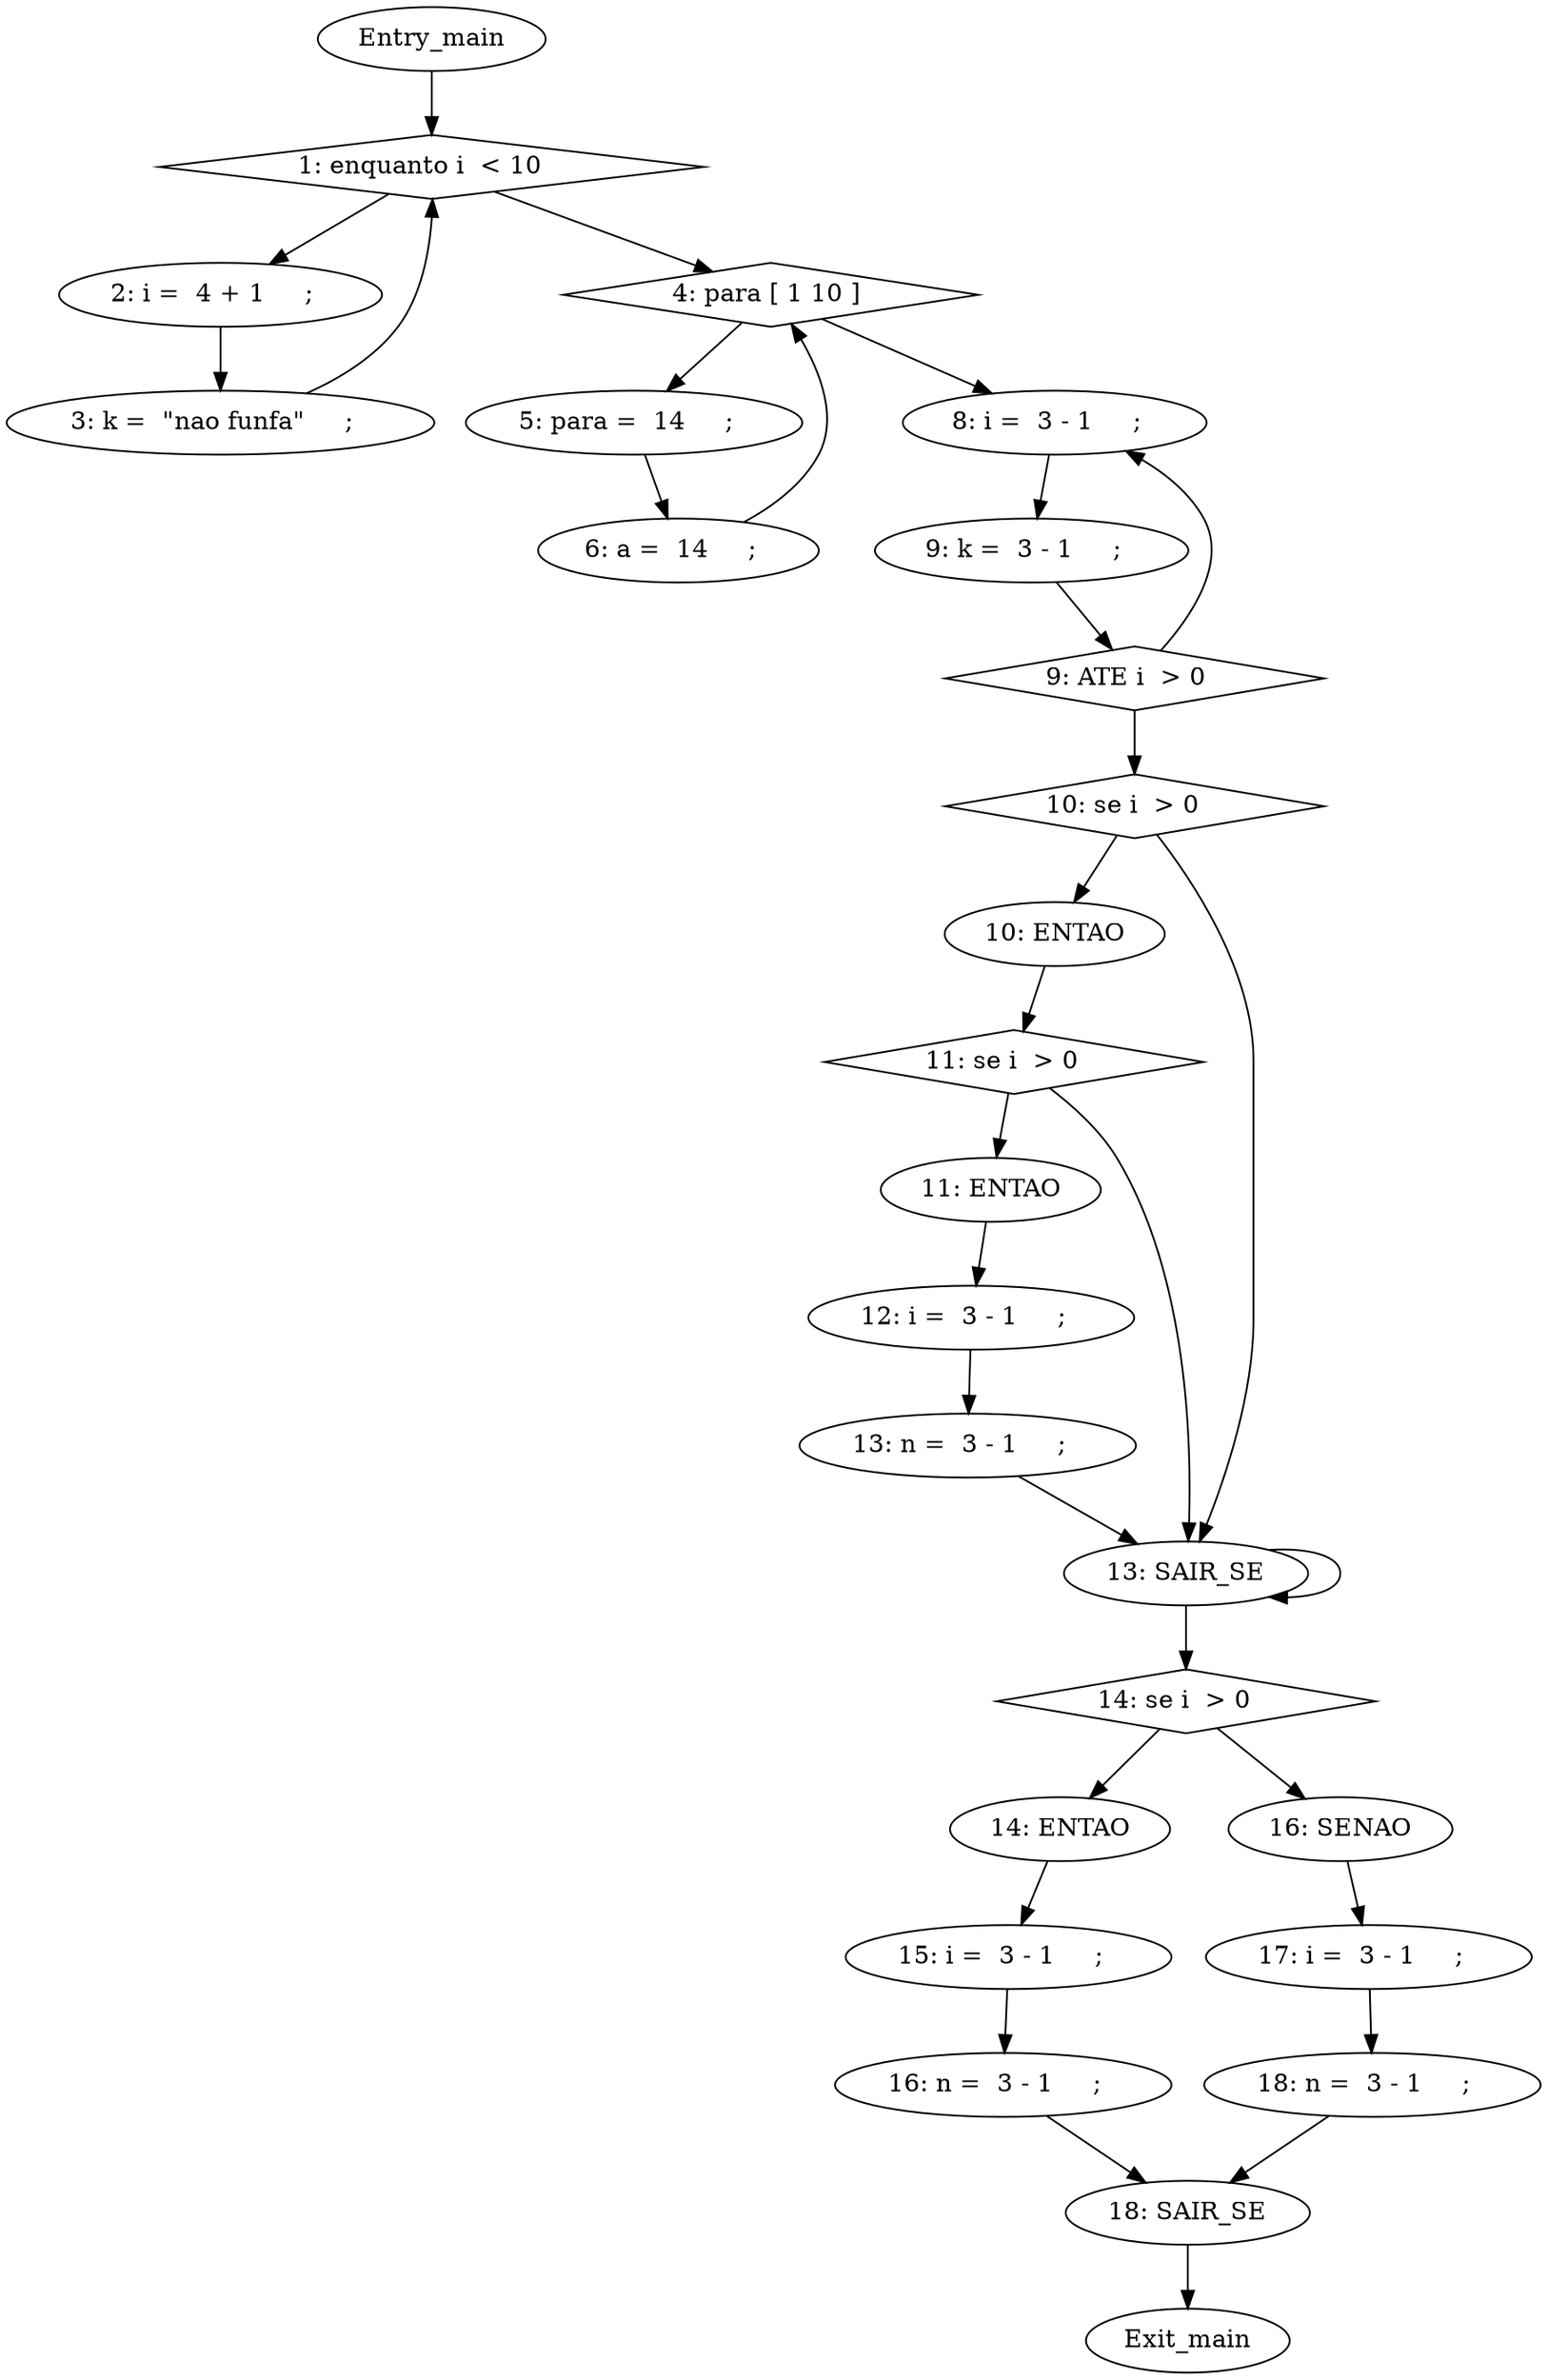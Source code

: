 digraph G {
"Entry_main" -> "1: enquanto i  < 10   "
"1: enquanto i  < 10   " [shape=diamond]
"1: enquanto i  < 10   " -> "2: i =  4 + 1     ;  "
"2: i =  4 + 1     ;  " -> "3: k =  \"nao funfa\"     ;  "
"3: k =  \"nao funfa\"     ;  " -> "1: enquanto i  < 10   "
"1: enquanto i  < 10   " -> "4: para [ 1 10 ] "
"4: para [ 1 10 ] " [shape=diamond]
"4: para [ 1 10 ] " -> "5: para =  14     ;  "
"5: para =  14     ;  " -> "6: a =  14     ;  "
"6: a =  14     ;  " -> "4: para [ 1 10 ] "
"4: para [ 1 10 ] " -> "8: i =  3 - 1     ;  "
"8: i =  3 - 1     ;  " -> "9: k =  3 - 1     ;  "
"9: k =  3 - 1     ;  " -> "9: ATE i  > 0  "
"9: ATE i  > 0  " -> "8: i =  3 - 1     ;  "
"9: ATE i  > 0  " [shape=diamond]
"9: ATE i  > 0  " -> "10: se i  > 0   "
"10: se i  > 0   " -> "10: ENTAO"
"10: se i  > 0   " [shape=diamond]
"10: ENTAO" -> "11: se i  > 0   "
"11: se i  > 0   " -> "11: ENTAO"
"11: se i  > 0   " [shape=diamond]
"11: ENTAO" -> "12: i =  3 - 1     ;  "
"12: i =  3 - 1     ;  " -> "13: n =  3 - 1     ;  "
"13: n =  3 - 1     ;  " -> "13: SAIR_SE"
"11: se i  > 0   " -> "13: SAIR_SE"
"13: SAIR_SE" -> "13: SAIR_SE"
"10: se i  > 0   " -> "13: SAIR_SE"
"13: SAIR_SE" -> "14: se i  > 0   "
"14: se i  > 0   " -> "14: ENTAO"
"14: se i  > 0   " [shape=diamond]
"14: ENTAO" -> "15: i =  3 - 1     ;  "
"15: i =  3 - 1     ;  " -> "16: n =  3 - 1     ;  "
"14: se i  > 0   " -> "16: SENAO"
"16: SENAO" -> "17: i =  3 - 1     ;  "
"17: i =  3 - 1     ;  " -> "18: n =  3 - 1     ;  "
"18: n =  3 - 1     ;  " -> "18: SAIR_SE"
"16: n =  3 - 1     ;  " -> "18: SAIR_SE"
"18: SAIR_SE" -> Exit_main
}
